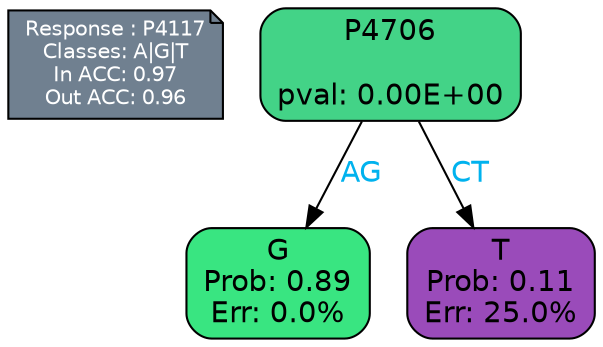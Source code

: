 digraph Tree {
node [shape=box, style="filled, rounded", color="black", fontname=helvetica] ;
graph [ranksep=equally, splines=polylines, bgcolor=transparent, dpi=600] ;
edge [fontname=helvetica] ;
LEGEND [label="Response : P4117
Classes: A|G|T
In ACC: 0.97
Out ACC: 0.96
",shape=note,align=left,style=filled,fillcolor="slategray",fontcolor="white",fontsize=10];1 [label="P4706

pval: 0.00E+00", fillcolor="#43d387"] ;
2 [label="G
Prob: 0.89
Err: 0.0%", fillcolor="#39e581"] ;
3 [label="T
Prob: 0.11
Err: 25.0%", fillcolor="#9a4bba"] ;
1 -> 2 [label="AG",fontcolor=deepskyblue2] ;
1 -> 3 [label="CT",fontcolor=deepskyblue2] ;
{rank = same; 2;3;}{rank = same; LEGEND;1;}}